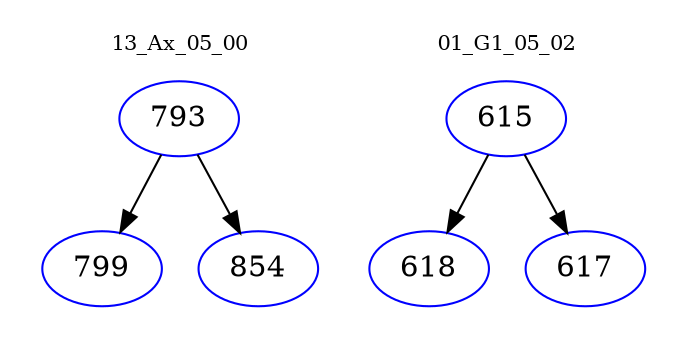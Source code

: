 digraph{
subgraph cluster_0 {
color = white
label = "13_Ax_05_00";
fontsize=10;
T0_793 [label="793", color="blue"]
T0_793 -> T0_799 [color="black"]
T0_799 [label="799", color="blue"]
T0_793 -> T0_854 [color="black"]
T0_854 [label="854", color="blue"]
}
subgraph cluster_1 {
color = white
label = "01_G1_05_02";
fontsize=10;
T1_615 [label="615", color="blue"]
T1_615 -> T1_618 [color="black"]
T1_618 [label="618", color="blue"]
T1_615 -> T1_617 [color="black"]
T1_617 [label="617", color="blue"]
}
}
